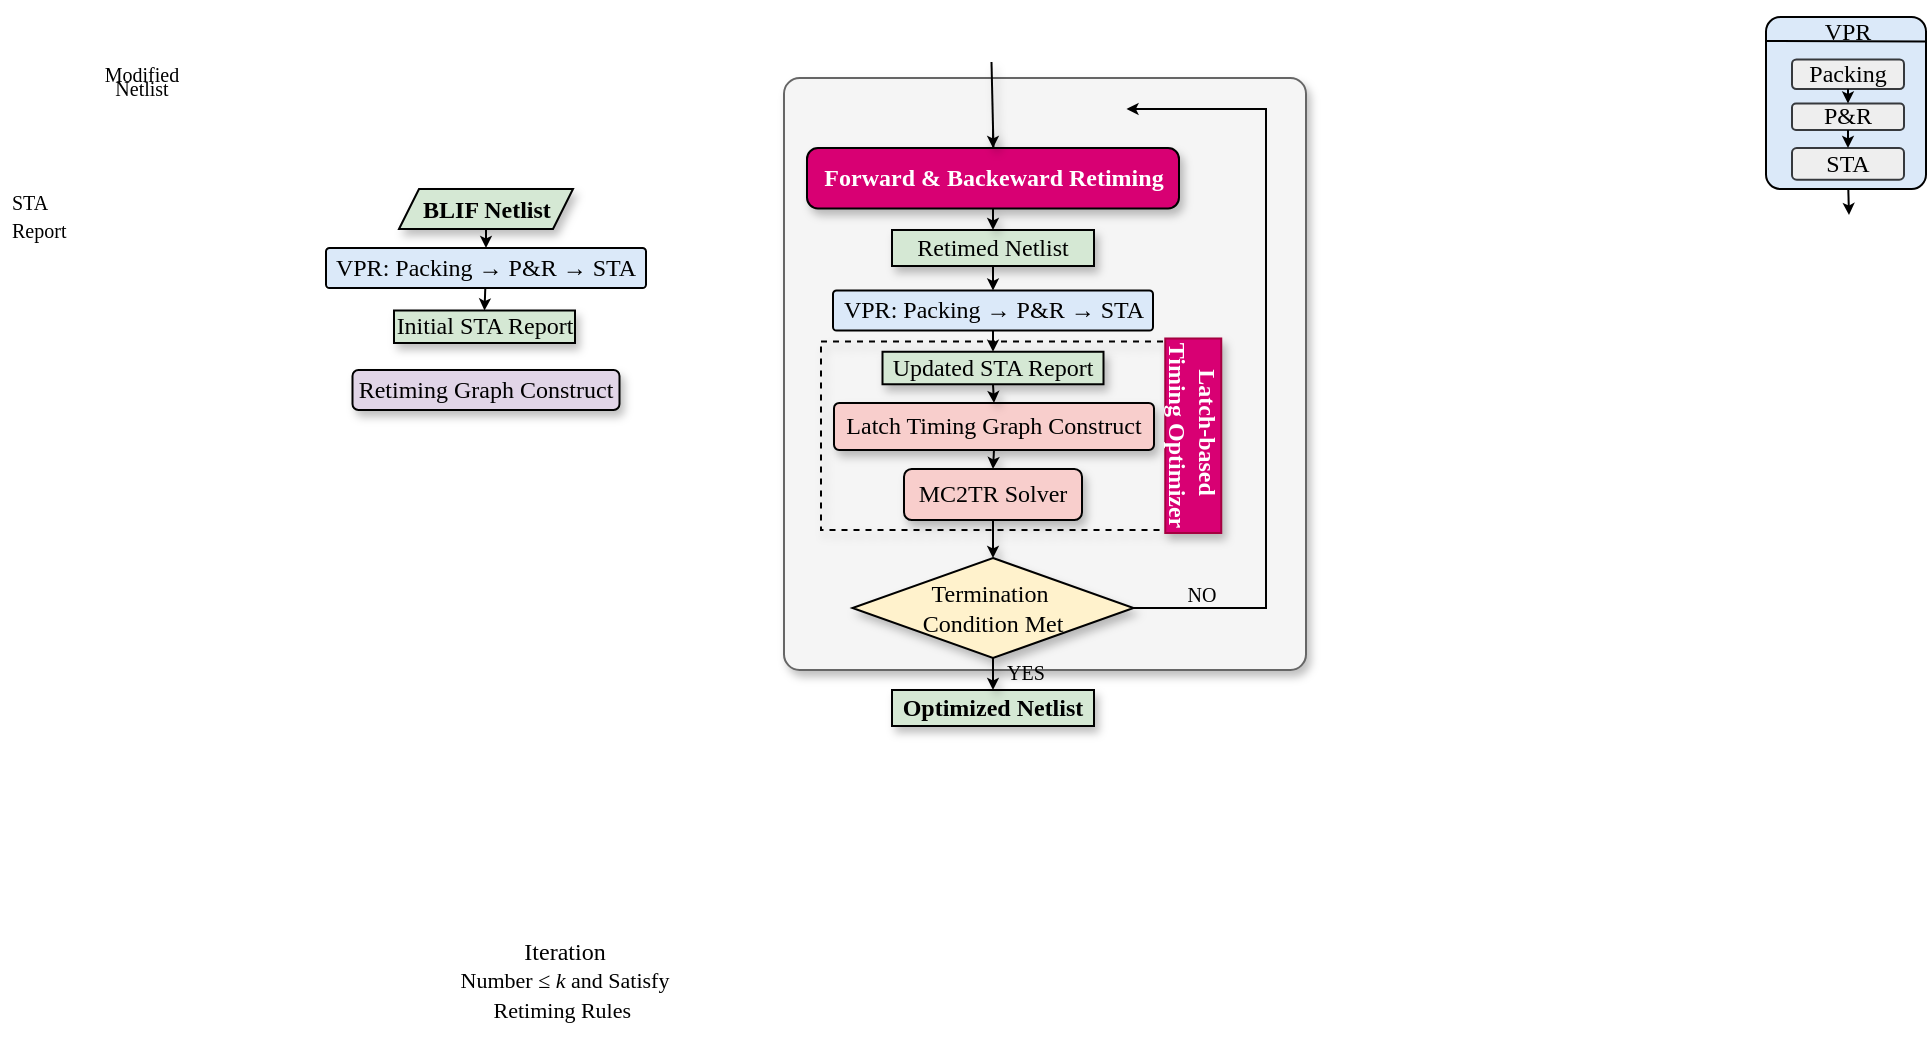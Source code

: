 <mxfile version="26.2.8">
  <diagram name="第 1 页" id="Y7R-OeQm8WGYuU0R5tl8">
    <mxGraphModel dx="1149" dy="689" grid="1" gridSize="10" guides="1" tooltips="1" connect="1" arrows="1" fold="1" page="1" pageScale="1" pageWidth="1500" pageHeight="1000" math="0" shadow="0">
      <root>
        <mxCell id="0" />
        <mxCell id="1" parent="0" />
        <mxCell id="AegOCRpF5knvJNBnyZgM-10" value="" style="rounded=1;whiteSpace=wrap;html=1;fillColor=#f5f5f5;strokeColor=#666666;strokeWidth=1;fontFamily=Times New Roman;fontColor=#333333;shadow=1;arcSize=3;" vertex="1" parent="1">
          <mxGeometry x="499" y="74" width="261" height="296" as="geometry" />
        </mxCell>
        <mxCell id="AegOCRpF5knvJNBnyZgM-1" value="" style="rounded=0;whiteSpace=wrap;html=1;fillColor=none;strokeWidth=1;fontFamily=Times New Roman;shadow=1;dashed=1;" vertex="1" parent="1">
          <mxGeometry x="517.5" y="205.75" width="172.5" height="94.25" as="geometry" />
        </mxCell>
        <mxCell id="AegOCRpF5knvJNBnyZgM-2" value="" style="rounded=0;orthogonalLoop=1;jettySize=auto;html=1;strokeWidth=1;fontFamily=Times New Roman;endSize=3;shadow=1;exitX=0.5;exitY=1;exitDx=0;exitDy=0;entryX=0.5;entryY=0;entryDx=0;entryDy=0;" edge="1" parent="1" target="AegOCRpF5knvJNBnyZgM-46" source="AegOCRpF5knvJNBnyZgM-7">
          <mxGeometry relative="1" as="geometry">
            <mxPoint x="612.5" y="446" as="sourcePoint" />
            <mxPoint x="602.711" y="319.24" as="targetPoint" />
          </mxGeometry>
        </mxCell>
        <mxCell id="AegOCRpF5knvJNBnyZgM-83" style="edgeStyle=orthogonalEdgeStyle;rounded=0;orthogonalLoop=1;jettySize=auto;html=1;entryX=0;entryY=0.5;entryDx=0;entryDy=0;endSize=3;" edge="1" parent="1" target="AegOCRpF5knvJNBnyZgM-22">
          <mxGeometry relative="1" as="geometry">
            <mxPoint x="564.5" y="-2.274e-13" as="sourcePoint" />
            <Array as="points">
              <mxPoint x="510" />
              <mxPoint x="510" y="89" />
            </Array>
          </mxGeometry>
        </mxCell>
        <mxCell id="AegOCRpF5knvJNBnyZgM-5" style="rounded=0;orthogonalLoop=1;jettySize=auto;html=1;entryX=0.5;entryY=0;entryDx=0;entryDy=0;strokeWidth=1;fontFamily=Times New Roman;endSize=3;shadow=1;exitX=0.5;exitY=1;exitDx=0;exitDy=0;" edge="1" parent="1" source="AegOCRpF5knvJNBnyZgM-6" target="AegOCRpF5knvJNBnyZgM-7">
          <mxGeometry relative="1" as="geometry" />
        </mxCell>
        <mxCell id="AegOCRpF5knvJNBnyZgM-6" value="&lt;span style=&quot;text-wrap-mode: nowrap;&quot;&gt;Latch Timing Graph Construct&lt;/span&gt;" style="rounded=1;whiteSpace=wrap;html=1;fillColor=#f8cecc;strokeColor=#000000;strokeWidth=1;fontFamily=Times New Roman;shadow=1;arcSize=11;" vertex="1" parent="1">
          <mxGeometry x="524" y="236.5" width="160" height="23.5" as="geometry" />
        </mxCell>
        <mxCell id="AegOCRpF5knvJNBnyZgM-7" value="MC2TR Solver" style="rounded=1;whiteSpace=wrap;html=1;fillColor=#f8cecc;strokeColor=#000000;strokeWidth=1;fontFamily=Times New Roman;shadow=1;" vertex="1" parent="1">
          <mxGeometry x="559" y="269.5" width="89" height="25.5" as="geometry" />
        </mxCell>
        <mxCell id="AegOCRpF5knvJNBnyZgM-14" value="" style="endArrow=classic;html=1;rounded=0;exitX=0.5;exitY=1;exitDx=0;exitDy=0;movable=1;resizable=1;rotatable=1;deletable=1;editable=1;locked=0;connectable=1;strokeWidth=1;fontFamily=Times New Roman;endSize=3;shadow=1;entryX=0.5;entryY=0;entryDx=0;entryDy=0;" edge="1" parent="1" target="AegOCRpF5knvJNBnyZgM-22">
          <mxGeometry width="50" height="50" relative="1" as="geometry">
            <mxPoint x="602.75" y="66" as="sourcePoint" />
            <mxPoint x="604" y="120" as="targetPoint" />
          </mxGeometry>
        </mxCell>
        <mxCell id="AegOCRpF5knvJNBnyZgM-15" value="&lt;font&gt;&lt;b&gt;Forward &amp;amp; Backeward Retiming&lt;/b&gt;&lt;/font&gt;" style="rounded=1;whiteSpace=wrap;html=1;fillColor=#d80073;strokeColor=#000000;arcSize=18;movable=1;resizable=1;rotatable=1;deletable=1;editable=1;locked=0;connectable=1;strokeWidth=1;fontFamily=Times New Roman;fontColor=#ffffff;shadow=1;" vertex="1" parent="1">
          <mxGeometry x="510.5" y="109" width="186" height="30.25" as="geometry" />
        </mxCell>
        <mxCell id="AegOCRpF5knvJNBnyZgM-79" style="rounded=0;orthogonalLoop=1;jettySize=auto;html=1;entryX=0.5;entryY=0;entryDx=0;entryDy=0;endSize=3;" edge="1" parent="1" source="AegOCRpF5knvJNBnyZgM-16" target="AegOCRpF5knvJNBnyZgM-78">
          <mxGeometry relative="1" as="geometry" />
        </mxCell>
        <mxCell id="AegOCRpF5knvJNBnyZgM-16" value="&lt;font&gt;Retimed Netlist&lt;/font&gt;" style="rounded=0;whiteSpace=wrap;html=1;fillColor=light-dark(#d5e8d4, #1d293b);strokeColor=light-dark(#000000,#5C79A3);movable=1;resizable=1;rotatable=1;deletable=1;editable=1;locked=0;connectable=1;strokeWidth=1;fontFamily=Times New Roman;shadow=1;" vertex="1" parent="1">
          <mxGeometry x="553" y="150" width="101" height="18" as="geometry" />
        </mxCell>
        <mxCell id="AegOCRpF5knvJNBnyZgM-24" value="" style="endArrow=classic;html=1;rounded=0;exitX=0.5;exitY=1;exitDx=0;exitDy=0;movable=1;resizable=1;rotatable=1;deletable=1;editable=1;locked=0;connectable=1;strokeWidth=1;fontFamily=Times New Roman;endSize=3;entryX=0.5;entryY=0;entryDx=0;entryDy=0;shadow=1;" edge="1" parent="1" target="AegOCRpF5knvJNBnyZgM-15">
          <mxGeometry width="50" height="50" relative="1" as="geometry">
            <mxPoint x="603.5" y="99.5" as="sourcePoint" />
            <mxPoint x="603.9" y="117" as="targetPoint" />
          </mxGeometry>
        </mxCell>
        <mxCell id="AegOCRpF5knvJNBnyZgM-32" value="&lt;span style=&quot;color: rgb(0, 0, 0); font-family: &amp;quot;Times New Roman&amp;quot;; font-style: normal; font-variant-ligatures: normal; font-variant-caps: normal; font-weight: 400; letter-spacing: normal; orphans: 2; text-align: center; text-indent: 0px; text-transform: none; widows: 2; word-spacing: 0px; -webkit-text-stroke-width: 0px; white-space: normal; text-decoration-thickness: initial; text-decoration-style: initial; text-decoration-color: initial; float: none; display: inline !important;&quot;&gt;&lt;font style=&quot;font-size: 10px;&quot;&gt;STA Report&lt;/font&gt;&lt;/span&gt;" style="text;whiteSpace=wrap;html=1;shadow=1;strokeWidth=1;" vertex="1" parent="1">
          <mxGeometry x="111" y="122" width="49" height="40" as="geometry" />
        </mxCell>
        <mxCell id="AegOCRpF5knvJNBnyZgM-33" value="&lt;p style=&quot;line-height: 60%;&quot;&gt;&lt;span style=&quot;color: rgb(0, 0, 0); font-family: &amp;quot;Times New Roman&amp;quot;; font-style: normal; font-variant-ligatures: normal; font-variant-caps: normal; font-weight: 400; letter-spacing: normal; orphans: 2; text-indent: 0px; text-transform: none; widows: 2; word-spacing: 0px; -webkit-text-stroke-width: 0px; white-space: normal; text-decoration-thickness: initial; text-decoration-style: initial; text-decoration-color: initial; float: none; display: inline !important;&quot;&gt;&lt;font style=&quot;font-size: 10px;&quot;&gt;Modified Netlist&lt;/font&gt;&lt;/span&gt;&lt;/p&gt;" style="text;whiteSpace=wrap;html=1;align=center;shadow=1;strokeWidth=1;" vertex="1" parent="1">
          <mxGeometry x="160" y="49.75" width="36" height="31.5" as="geometry" />
        </mxCell>
        <mxCell id="AegOCRpF5knvJNBnyZgM-36" value="&lt;font&gt;&lt;b&gt;Latch-based&amp;nbsp;&lt;/b&gt;&lt;/font&gt;&lt;div&gt;&lt;b&gt;&lt;font&gt;Timing&amp;nbsp;&lt;/font&gt;&lt;span style=&quot;background-color: initial;&quot;&gt;Optimizer&lt;/span&gt;&lt;/b&gt;&lt;/div&gt;" style="rounded=0;whiteSpace=wrap;html=1;fillColor=#d80073;strokeColor=#A50040;arcSize=36;movable=1;resizable=1;rotatable=1;deletable=1;editable=1;locked=0;connectable=1;strokeWidth=1;fontFamily=Times New Roman;fontColor=#ffffff;shadow=1;rotation=90;" vertex="1" parent="1">
          <mxGeometry x="655" y="238.87" width="97.25" height="28" as="geometry" />
        </mxCell>
        <mxCell id="AegOCRpF5knvJNBnyZgM-37" style="rounded=0;orthogonalLoop=1;jettySize=auto;html=1;entryX=0.5;entryY=0;entryDx=0;entryDy=0;strokeWidth=1;startSize=3;endSize=3;shadow=1;exitX=0.5;exitY=1;exitDx=0;exitDy=0;" edge="1" parent="1" target="AegOCRpF5knvJNBnyZgM-6" source="AegOCRpF5knvJNBnyZgM-67">
          <mxGeometry relative="1" as="geometry">
            <mxPoint x="606.5" y="259" as="sourcePoint" />
          </mxGeometry>
        </mxCell>
        <mxCell id="AegOCRpF5knvJNBnyZgM-87" style="edgeStyle=orthogonalEdgeStyle;rounded=0;orthogonalLoop=1;jettySize=auto;html=1;entryX=1;entryY=0.5;entryDx=0;entryDy=0;endSize=3;" edge="1" parent="1" source="AegOCRpF5knvJNBnyZgM-46">
          <mxGeometry relative="1" as="geometry">
            <mxPoint x="670.25" y="89.5" as="targetPoint" />
            <Array as="points">
              <mxPoint x="740" y="339" />
              <mxPoint x="740" y="89" />
            </Array>
          </mxGeometry>
        </mxCell>
        <mxCell id="AegOCRpF5knvJNBnyZgM-46" value="Termination&amp;nbsp;&lt;div&gt;Condition Met&lt;/div&gt;" style="rhombus;whiteSpace=wrap;html=1;fillColor=#fff2cc;strokeColor=#000000;movable=1;resizable=1;rotatable=1;deletable=1;editable=1;locked=0;connectable=1;strokeWidth=1;fontFamily=Times New Roman;shadow=1;" vertex="1" parent="1">
          <mxGeometry x="533.25" y="314" width="140.5" height="50" as="geometry" />
        </mxCell>
        <mxCell id="AegOCRpF5knvJNBnyZgM-47" value="&lt;font&gt;Iteration&lt;br style=&quot;border-color: var(--border-color); font-size: 11px;&quot;&gt;&lt;span style=&quot;font-size: 11px;&quot;&gt;Number ≤&amp;nbsp;&lt;/span&gt;&lt;i style=&quot;border-color: var(--border-color); font-size: 11px;&quot;&gt;k&amp;nbsp;&lt;/i&gt;&lt;span style=&quot;font-size: 11px;&quot;&gt;and Satisfy Retiming Rules&amp;nbsp;&lt;/span&gt;&lt;/font&gt;" style="text;html=1;strokeColor=none;fillColor=none;align=center;verticalAlign=middle;whiteSpace=wrap;rounded=0;fontFamily=Times New Roman;shadow=1;strokeWidth=1;" vertex="1" parent="1">
          <mxGeometry x="330" y="500" width="119" height="50" as="geometry" />
        </mxCell>
        <mxCell id="AegOCRpF5knvJNBnyZgM-66" value="" style="endArrow=classic;html=1;rounded=0;exitX=0.5;exitY=1;exitDx=0;exitDy=0;movable=1;resizable=1;rotatable=1;deletable=1;editable=1;locked=0;connectable=1;strokeWidth=1;fontFamily=Times New Roman;endSize=3;entryX=0.5;entryY=0;entryDx=0;entryDy=0;shadow=1;" edge="1" parent="1" source="AegOCRpF5knvJNBnyZgM-15" target="AegOCRpF5knvJNBnyZgM-16">
          <mxGeometry width="50" height="50" relative="1" as="geometry">
            <mxPoint x="614" y="109" as="sourcePoint" />
            <mxPoint x="614" y="121" as="targetPoint" />
          </mxGeometry>
        </mxCell>
        <mxCell id="AegOCRpF5knvJNBnyZgM-67" value="&lt;font&gt;Updated STA Report&lt;/font&gt;" style="rounded=0;whiteSpace=wrap;html=1;fillColor=light-dark(#d5e8d4, #1d293b);strokeColor=#000000;movable=1;resizable=1;rotatable=1;deletable=1;editable=1;locked=0;connectable=1;strokeWidth=1;fontFamily=Times New Roman;shadow=1;" vertex="1" parent="1">
          <mxGeometry x="548.25" y="210.88" width="110.5" height="16.25" as="geometry" />
        </mxCell>
        <mxCell id="AegOCRpF5knvJNBnyZgM-69" style="rounded=0;orthogonalLoop=1;jettySize=auto;html=1;entryX=0.5;entryY=0;entryDx=0;entryDy=0;endArrow=classic;endFill=1;endSize=3;" edge="1" parent="1" source="AegOCRpF5knvJNBnyZgM-70">
          <mxGeometry relative="1" as="geometry">
            <mxPoint x="1031.5" y="142.5" as="targetPoint" />
          </mxGeometry>
        </mxCell>
        <mxCell id="AegOCRpF5knvJNBnyZgM-70" value="&lt;hr&gt;" style="rounded=1;whiteSpace=wrap;html=1;strokeWidth=1;movable=1;resizable=1;rotatable=1;deletable=1;editable=1;locked=0;connectable=1;fontFamily=Times New Roman;shadow=0;fillColor=#DBE9F9;arcSize=9;" vertex="1" parent="1">
          <mxGeometry x="990" y="43.5" width="80" height="86" as="geometry" />
        </mxCell>
        <mxCell id="AegOCRpF5knvJNBnyZgM-71" value="&lt;span style=&quot;font-family: &amp;quot;Times New Roman&amp;quot;;&quot;&gt;VPR&lt;/span&gt;" style="text;html=1;align=center;verticalAlign=middle;whiteSpace=wrap;rounded=0;shadow=0;strokeWidth=1;" vertex="1" parent="1">
          <mxGeometry x="1009" y="35.5" width="44" height="30" as="geometry" />
        </mxCell>
        <mxCell id="AegOCRpF5knvJNBnyZgM-72" value="Packing" style="rounded=1;whiteSpace=wrap;html=1;fillColor=#eeeeee;strokeWidth=1;fontFamily=Times New Roman;shadow=0;strokeColor=#36393d;" vertex="1" parent="1">
          <mxGeometry x="1003" y="64.75" width="56" height="14.75" as="geometry" />
        </mxCell>
        <mxCell id="AegOCRpF5knvJNBnyZgM-73" value="P&amp;amp;R" style="rounded=1;whiteSpace=wrap;html=1;fillColor=#eeeeee;strokeWidth=1;fontFamily=Times New Roman;shadow=0;strokeColor=#36393d;" vertex="1" parent="1">
          <mxGeometry x="1003" y="86.75" width="56" height="13.25" as="geometry" />
        </mxCell>
        <mxCell id="AegOCRpF5knvJNBnyZgM-74" value="STA" style="rounded=1;whiteSpace=wrap;html=1;fillColor=#eeeeee;strokeWidth=1;fontFamily=Times New Roman;shadow=0;strokeColor=#36393d;" vertex="1" parent="1">
          <mxGeometry x="1003" y="109" width="56" height="15.88" as="geometry" />
        </mxCell>
        <mxCell id="AegOCRpF5knvJNBnyZgM-75" value="" style="endArrow=classic;html=1;rounded=0;movable=1;resizable=1;rotatable=1;deletable=1;editable=1;locked=0;connectable=1;strokeWidth=1;fontFamily=Times New Roman;endSize=3;entryX=0.5;entryY=0;entryDx=0;entryDy=0;shadow=0;exitX=0.5;exitY=1;exitDx=0;exitDy=0;" edge="1" parent="1" source="AegOCRpF5knvJNBnyZgM-72" target="AegOCRpF5knvJNBnyZgM-73">
          <mxGeometry width="50" height="50" relative="1" as="geometry">
            <mxPoint x="1051" y="73.25" as="sourcePoint" />
            <mxPoint x="1051.26" y="92.75" as="targetPoint" />
          </mxGeometry>
        </mxCell>
        <mxCell id="AegOCRpF5knvJNBnyZgM-76" value="" style="endArrow=classic;html=1;rounded=0;exitX=0.5;exitY=1;exitDx=0;exitDy=0;movable=1;resizable=1;rotatable=1;deletable=1;editable=1;locked=0;connectable=1;strokeWidth=1;fontFamily=Times New Roman;endSize=3;entryX=0.5;entryY=0;entryDx=0;entryDy=0;shadow=0;" edge="1" parent="1" source="AegOCRpF5knvJNBnyZgM-73" target="AegOCRpF5knvJNBnyZgM-74">
          <mxGeometry width="50" height="50" relative="1" as="geometry">
            <mxPoint x="1031.26" y="111.75" as="sourcePoint" />
            <mxPoint x="1031.26" y="129.75" as="targetPoint" />
          </mxGeometry>
        </mxCell>
        <mxCell id="AegOCRpF5knvJNBnyZgM-77" value="" style="endArrow=none;html=1;rounded=0;exitX=0.002;exitY=0.139;exitDx=0;exitDy=0;exitPerimeter=0;entryX=0.999;entryY=0.142;entryDx=0;entryDy=0;entryPerimeter=0;shadow=0;" edge="1" parent="1" source="AegOCRpF5knvJNBnyZgM-70" target="AegOCRpF5knvJNBnyZgM-70">
          <mxGeometry width="50" height="50" relative="1" as="geometry">
            <mxPoint x="986.499" y="56.504" as="sourcePoint" />
            <mxPoint x="1089" y="61" as="targetPoint" />
          </mxGeometry>
        </mxCell>
        <mxCell id="AegOCRpF5knvJNBnyZgM-84" style="rounded=0;orthogonalLoop=1;jettySize=auto;html=1;entryX=0.5;entryY=0;entryDx=0;entryDy=0;endSize=3;" edge="1" parent="1" source="AegOCRpF5knvJNBnyZgM-78" target="AegOCRpF5knvJNBnyZgM-67">
          <mxGeometry relative="1" as="geometry" />
        </mxCell>
        <mxCell id="AegOCRpF5knvJNBnyZgM-78" value="VPR: Packing → P&amp;amp;R → STA" style="rounded=1;whiteSpace=wrap;html=1;strokeWidth=1;movable=1;resizable=1;rotatable=1;deletable=1;editable=1;locked=0;connectable=1;fontFamily=Times New Roman;shadow=0;fillColor=#DBE9F9;arcSize=9;" vertex="1" parent="1">
          <mxGeometry x="523.5" y="180.25" width="160" height="20" as="geometry" />
        </mxCell>
        <mxCell id="AegOCRpF5knvJNBnyZgM-88" value="&lt;p style=&quot;line-height: 60%;&quot;&gt;&lt;span style=&quot;color: rgb(0, 0, 0); font-family: &amp;quot;Times New Roman&amp;quot;; font-style: normal; font-variant-ligatures: normal; font-variant-caps: normal; font-weight: 400; letter-spacing: normal; orphans: 2; text-indent: 0px; text-transform: none; widows: 2; word-spacing: 0px; -webkit-text-stroke-width: 0px; white-space: normal; text-decoration-thickness: initial; text-decoration-style: initial; text-decoration-color: initial; float: none; display: inline !important;&quot;&gt;&lt;font style=&quot;font-size: 10px;&quot;&gt;NO&lt;/font&gt;&lt;/span&gt;&lt;/p&gt;" style="text;whiteSpace=wrap;html=1;align=center;shadow=1;strokeWidth=1;" vertex="1" parent="1">
          <mxGeometry x="690" y="310" width="36" height="31.5" as="geometry" />
        </mxCell>
        <mxCell id="AegOCRpF5knvJNBnyZgM-90" value="&lt;p style=&quot;line-height: 60%;&quot;&gt;&lt;span style=&quot;color: rgb(0, 0, 0); font-family: &amp;quot;Times New Roman&amp;quot;; font-style: normal; font-variant-ligatures: normal; font-variant-caps: normal; font-weight: 400; letter-spacing: normal; orphans: 2; text-indent: 0px; text-transform: none; widows: 2; word-spacing: 0px; -webkit-text-stroke-width: 0px; white-space: normal; text-decoration-thickness: initial; text-decoration-style: initial; text-decoration-color: initial; float: none; display: inline !important;&quot;&gt;&lt;font style=&quot;font-size: 10px;&quot;&gt;YES&lt;/font&gt;&lt;/span&gt;&lt;/p&gt;" style="text;whiteSpace=wrap;html=1;align=center;shadow=1;strokeWidth=1;" vertex="1" parent="1">
          <mxGeometry x="601.5" y="348.5" width="36" height="31.5" as="geometry" />
        </mxCell>
        <mxCell id="AegOCRpF5knvJNBnyZgM-91" value="&lt;b&gt;Optimized Netlist&lt;/b&gt;" style="rounded=0;whiteSpace=wrap;html=1;fillColor=light-dark(#d5e8d4, #1d293b);strokeColor=light-dark(#000000,#5C79A3);movable=1;resizable=1;rotatable=1;deletable=1;editable=1;locked=0;connectable=1;strokeWidth=1;fontFamily=Times New Roman;shadow=1;" vertex="1" parent="1">
          <mxGeometry x="553" y="380" width="101" height="18" as="geometry" />
        </mxCell>
        <mxCell id="AegOCRpF5knvJNBnyZgM-93" value="" style="rounded=0;orthogonalLoop=1;jettySize=auto;html=1;strokeWidth=1;fontFamily=Times New Roman;endSize=3;shadow=1;exitX=0.5;exitY=1;exitDx=0;exitDy=0;entryX=0.5;entryY=0;entryDx=0;entryDy=0;" edge="1" parent="1" source="AegOCRpF5knvJNBnyZgM-46" target="AegOCRpF5knvJNBnyZgM-91">
          <mxGeometry relative="1" as="geometry">
            <mxPoint x="613" y="305" as="sourcePoint" />
            <mxPoint x="614" y="324" as="targetPoint" />
          </mxGeometry>
        </mxCell>
        <mxCell id="AegOCRpF5knvJNBnyZgM-94" style="rounded=0;orthogonalLoop=1;jettySize=auto;html=1;entryX=0.5;entryY=0;entryDx=0;entryDy=0;endSize=3;" edge="1" parent="1" source="AegOCRpF5knvJNBnyZgM-95" target="AegOCRpF5knvJNBnyZgM-99">
          <mxGeometry relative="1" as="geometry" />
        </mxCell>
        <mxCell id="AegOCRpF5knvJNBnyZgM-95" value="&lt;font&gt;&lt;b&gt;BLIF Netlist&lt;/b&gt;&lt;/font&gt;" style="shape=parallelogram;perimeter=parallelogramPerimeter;whiteSpace=wrap;html=1;fixedSize=1;fillColor=#d5e8d4;strokeColor=light-dark(#000000, #446e2c);strokeWidth=1;movable=1;resizable=1;rotatable=1;deletable=1;editable=1;locked=0;connectable=1;fontFamily=Times New Roman;shadow=1;size=10;" vertex="1" parent="1">
          <mxGeometry x="306.5" y="129.5" width="87" height="20" as="geometry" />
        </mxCell>
        <mxCell id="AegOCRpF5knvJNBnyZgM-96" value="&lt;font&gt;Initial STA Report&lt;/font&gt;" style="rounded=0;whiteSpace=wrap;html=1;fillColor=light-dark(#d5e8d4, #1d293b);strokeColor=#000000;movable=1;resizable=1;rotatable=1;deletable=1;editable=1;locked=0;connectable=1;strokeWidth=1;fontFamily=Times New Roman;shadow=1;" vertex="1" parent="1">
          <mxGeometry x="304" y="190.25" width="90.5" height="16.25" as="geometry" />
        </mxCell>
        <mxCell id="AegOCRpF5knvJNBnyZgM-97" value="Retiming Graph Construct" style="rounded=1;whiteSpace=wrap;html=1;fillColor=#e1d5e7;strokeColor=#000000;fillStyle=auto;strokeWidth=1;fontFamily=Times New Roman;shadow=1;" vertex="1" parent="1">
          <mxGeometry x="283.25" y="220" width="133.5" height="20" as="geometry" />
        </mxCell>
        <mxCell id="AegOCRpF5knvJNBnyZgM-98" style="rounded=0;orthogonalLoop=1;jettySize=auto;html=1;entryX=0.5;entryY=0;entryDx=0;entryDy=0;endSize=3;" edge="1" parent="1" source="AegOCRpF5knvJNBnyZgM-99" target="AegOCRpF5knvJNBnyZgM-96">
          <mxGeometry relative="1" as="geometry" />
        </mxCell>
        <mxCell id="AegOCRpF5knvJNBnyZgM-99" value="VPR: Packing → P&amp;amp;R → STA" style="rounded=1;whiteSpace=wrap;html=1;strokeWidth=1;movable=1;resizable=1;rotatable=1;deletable=1;editable=1;locked=0;connectable=1;fontFamily=Times New Roman;shadow=0;fillColor=#DBE9F9;arcSize=9;" vertex="1" parent="1">
          <mxGeometry x="270" y="159" width="160" height="20" as="geometry" />
        </mxCell>
      </root>
    </mxGraphModel>
  </diagram>
</mxfile>
